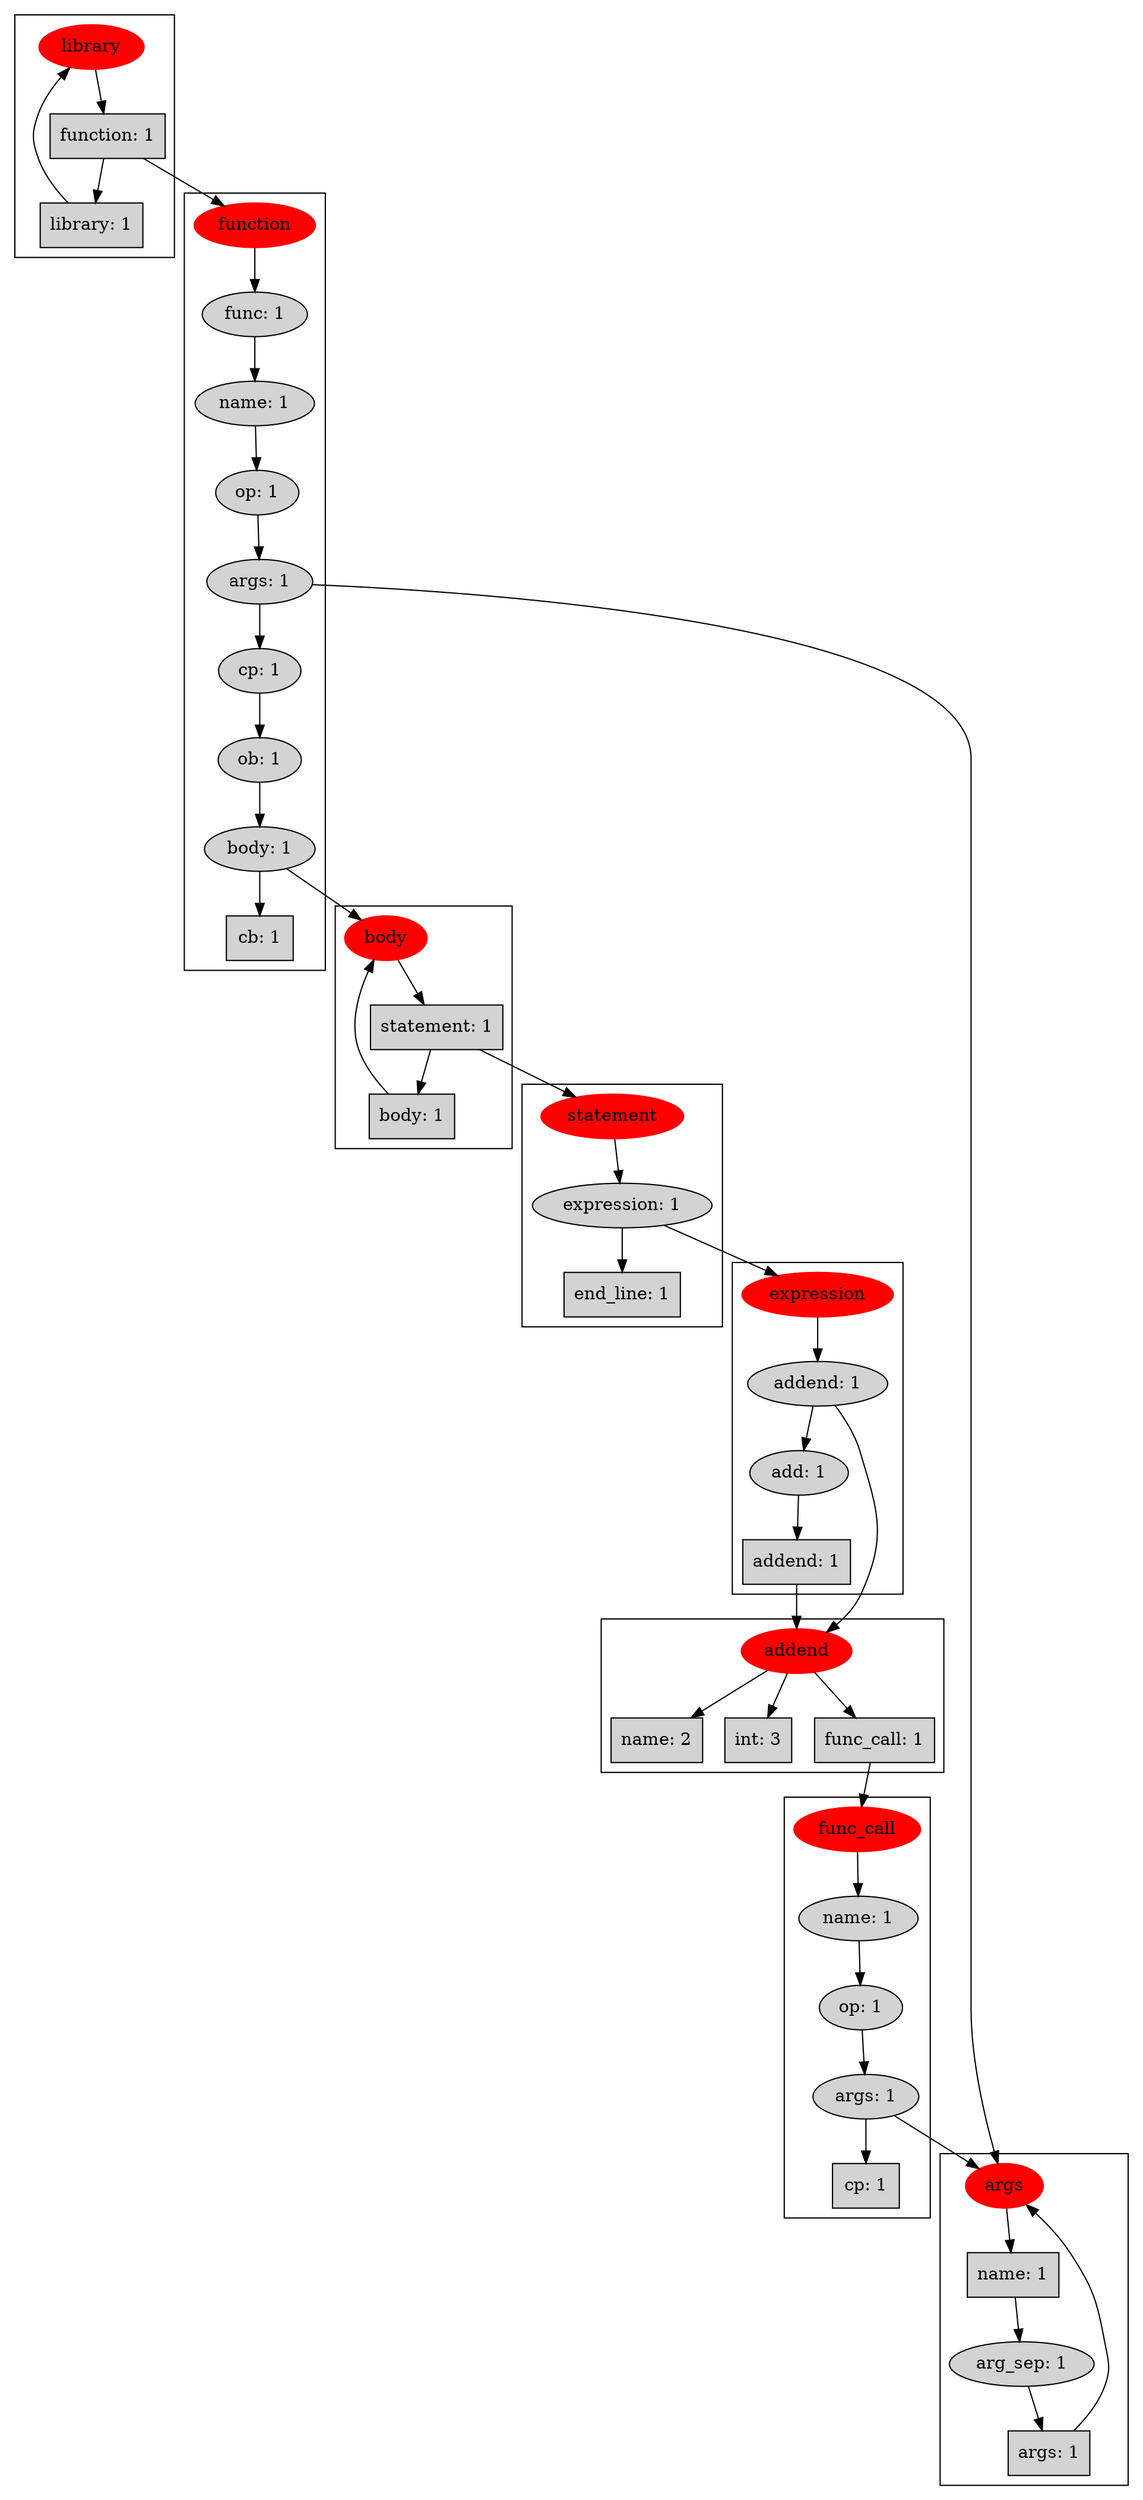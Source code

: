 digraph AST {
	subgraph cluster_function {
		function [style = filled; color = red;]
		function_1 [label = "func: 1"; style = filled; shape = "ellipse"]
		function_2 [label = "name: 1"; style = filled; shape = "ellipse"]
		function_3 [label = "op: 1"; style = filled; shape = "ellipse"]
		function_4 [label = "args: 1"; style = filled; shape = "ellipse"]
		function_5 [label = "cp: 1"; style = filled; shape = "ellipse"]
		function_6 [label = "ob: 1"; style = filled; shape = "ellipse"]
		function_7 [label = "body: 1"; style = filled; shape = "ellipse"]
		function_8 [label = "cb: 1"; style = filled; shape = "box"]
		function -> function_1
		function_1 -> function_2
		function_2 -> function_3
		function_3 -> function_4
		function_4 -> function_5
		function_5 -> function_6
		function_6 -> function_7
		function_7 -> function_8
		}
	function_4 -> args
	function_7 -> body
	subgraph cluster_addend {
		addend [style = filled; color = red;]
		addend_1 [label = "name: 2"; style = filled; shape = "box"]
		addend_2 [label = "int: 3"; style = filled; shape = "box"]
		addend_3 [label = "func_call: 1"; style = filled; shape = "box"]
		addend -> addend_1
		addend -> addend_2
		addend -> addend_3
		}
	addend_3 -> func_call
	subgraph cluster_body {
		body [style = filled; color = red;]
		body_1 [label = "statement: 1"; style = filled; shape = "box"]
		body_2 [label = "body: 1"; style = filled; shape = "box"]
		body -> body_1
		body_1 -> body_2
		}
	body_1 -> statement
	body_2 -> body
	subgraph cluster_statement {
		statement [style = filled; color = red;]
		statement_1 [label = "expression: 1"; style = filled; shape = "ellipse"]
		statement_2 [label = "end_line: 1"; style = filled; shape = "box"]
		statement -> statement_1
		statement_1 -> statement_2
		}
	statement_1 -> expression
	subgraph cluster_args {
		args [style = filled; color = red;]
		args_1 [label = "name: 1"; style = filled; shape = "box"]
		args_2 [label = "arg_sep: 1"; style = filled; shape = "ellipse"]
		args_3 [label = "args: 1"; style = filled; shape = "box"]
		args -> args_1
		args_1 -> args_2
		args_2 -> args_3
		}
	args_3 -> args
	subgraph cluster_library {
		library [style = filled; color = red;]
		library_1 [label = "function: 1"; style = filled; shape = "box"]
		library_2 [label = "library: 1"; style = filled; shape = "box"]
		library -> library_1
		library_1 -> library_2
		}
	library_1 -> function
	library_2 -> library
	subgraph cluster_func_call {
		func_call [style = filled; color = red;]
		func_call_1 [label = "name: 1"; style = filled; shape = "ellipse"]
		func_call_2 [label = "op: 1"; style = filled; shape = "ellipse"]
		func_call_3 [label = "args: 1"; style = filled; shape = "ellipse"]
		func_call_4 [label = "cp: 1"; style = filled; shape = "box"]
		func_call -> func_call_1
		func_call_1 -> func_call_2
		func_call_2 -> func_call_3
		func_call_3 -> func_call_4
		}
	func_call_3 -> args
	subgraph cluster_expression {
		expression [style = filled; color = red;]
		expression_1 [label = "addend: 1"; style = filled; shape = "ellipse"]
		expression_2 [label = "add: 1"; style = filled; shape = "ellipse"]
		expression_3 [label = "addend: 1"; style = filled; shape = "box"]
		expression -> expression_1
		expression_1 -> expression_2
		expression_2 -> expression_3
		}
	expression_1 -> addend
	expression_3 -> addend
}